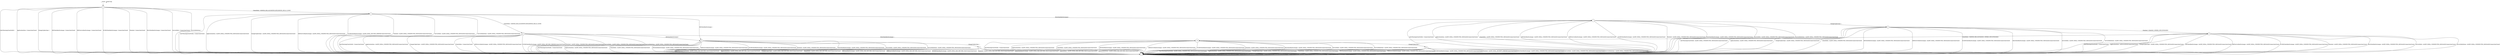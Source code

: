 digraph g {
	graph [name=g];
	__start0	[shape=none];
	__start0 -> __start0	[key=0,
		label="Self loop"];
	s0	[label=0,
		shape=circle];
	__start0 -> s0	[key=0];
	s1	[label=1,
		shape=circle];
	s0 -> s1	[key=0,
		label="AlertWarningCloseNotify / -"];
	s0 -> s1	[key=1,
		label="ApplicationData / ConnectionClosed"];
	s0 -> s1	[key=2,
		label="ChangeCipherSpec / -"];
	s0 -> s1	[key=3,
		label="DHClientKeyExchange / ConnectionClosed"];
	s0 -> s1	[key=4,
		label="DHEServerKeyExchange / ConnectionClosed"];
	s0 -> s1	[key=5,
		label="ECDHClientKeyExchange / ConnectionClosed"];
	s0 -> s1	[key=6,
		label="Finished / ConnectionClosed"];
	s0 -> s1	[key=7,
		label="RSAClientKeyExchange / ConnectionClosed"];
	s0 -> s1	[key=8,
		label="ServerHello / ConnectionClosed"];
	s0 -> s1	[key=9,
		label="ServerHelloDone / -"];
	s2	[label=2,
		shape=circle];
	s0 -> s2	[key=0,
		label="ClientHello / SERVER_HELLO|CERTIFICATE|SERVER_HELLO_DONE"];
	s1 -> s1	[key=0,
		label="AlertWarningCloseNotify / ConnectionClosed"];
	s1 -> s1	[key=1,
		label="ApplicationData / ConnectionClosed"];
	s1 -> s1	[key=2,
		label="ChangeCipherSpec / ConnectionClosed"];
	s1 -> s1	[key=3,
		label="ClientHello / ConnectionClosed"];
	s1 -> s1	[key=4,
		label="DHClientKeyExchange / ConnectionClosed"];
	s1 -> s1	[key=5,
		label="DHEServerKeyExchange / ConnectionClosed"];
	s1 -> s1	[key=6,
		label="ECDHClientKeyExchange / ConnectionClosed"];
	s1 -> s1	[key=7,
		label="Finished / ConnectionClosed"];
	s1 -> s1	[key=8,
		label="RSAClientKeyExchange / ConnectionClosed"];
	s1 -> s1	[key=9,
		label="ServerHello / ConnectionClosed"];
	s1 -> s1	[key=10,
		label="ServerHelloDone / ConnectionClosed"];
	s2 -> s1	[key=0,
		label="AlertWarningCloseNotify / ConnectionClosed"];
	s2 -> s1	[key=1,
		label="ApplicationData / ALERT_FATAL_UNEXPECTED_MESSAGE|ConnectionClosed"];
	s2 -> s1	[key=2,
		label="ChangeCipherSpec / ALERT_FATAL_UNEXPECTED_MESSAGE|ConnectionClosed"];
	s2 -> s1	[key=3,
		label="DHEServerKeyExchange / ALERT_FATAL_UNEXPECTED_MESSAGE|ConnectionClosed"];
	s2 -> s1	[key=4,
		label="ECDHClientKeyExchange / ALERT_FATAL_DECODE_ERROR|ConnectionClosed"];
	s2 -> s1	[key=5,
		label="Finished / ALERT_FATAL_UNEXPECTED_MESSAGE|ConnectionClosed"];
	s2 -> s1	[key=6,
		label="ServerHello / ALERT_FATAL_UNEXPECTED_MESSAGE|ConnectionClosed"];
	s2 -> s1	[key=7,
		label="ServerHelloDone / ALERT_FATAL_UNEXPECTED_MESSAGE|ConnectionClosed"];
	s3	[label=3,
		shape=circle];
	s2 -> s3	[key=0,
		label="ClientHello / SERVER_HELLO|CERTIFICATE|SERVER_HELLO_DONE"];
	s4	[label=4,
		shape=circle];
	s2 -> s4	[key=0,
		label="DHClientKeyExchange / -"];
	s7	[label=7,
		shape=circle];
	s2 -> s7	[key=0,
		label="RSAClientKeyExchange / -"];
	s3 -> s1	[key=0,
		label="AlertWarningCloseNotify / ConnectionClosed"];
	s3 -> s1	[key=1,
		label="ApplicationData / ALERT_FATAL_UNEXPECTED_MESSAGE|ConnectionClosed"];
	s3 -> s1	[key=2,
		label="ChangeCipherSpec / ALERT_FATAL_UNEXPECTED_MESSAGE|ConnectionClosed"];
	s3 -> s1	[key=3,
		label="ClientHello / ConnectionClosed"];
	s3 -> s1	[key=4,
		label="DHEServerKeyExchange / ALERT_FATAL_UNEXPECTED_MESSAGE|ConnectionClosed"];
	s3 -> s1	[key=5,
		label="ECDHClientKeyExchange / ALERT_FATAL_DECODE_ERROR|ConnectionClosed"];
	s3 -> s1	[key=6,
		label="Finished / ALERT_FATAL_UNEXPECTED_MESSAGE|ConnectionClosed"];
	s3 -> s1	[key=7,
		label="ServerHello / ALERT_FATAL_UNEXPECTED_MESSAGE|ConnectionClosed"];
	s3 -> s1	[key=8,
		label="ServerHelloDone / ALERT_FATAL_UNEXPECTED_MESSAGE|ConnectionClosed"];
	s3 -> s4	[key=0,
		label="DHClientKeyExchange / -"];
	s10	[label=10,
		shape=circle];
	s3 -> s10	[key=0,
		label="RSAClientKeyExchange / -"];
	s4 -> s1	[key=0,
		label="AlertWarningCloseNotify / ConnectionClosed"];
	s4 -> s1	[key=1,
		label="ApplicationData / ALERT_FATAL_UNEXPECTED_MESSAGE|ConnectionClosed"];
	s4 -> s1	[key=2,
		label="ClientHello / ALERT_FATAL_UNEXPECTED_MESSAGE|ConnectionClosed"];
	s4 -> s1	[key=3,
		label="DHClientKeyExchange / ALERT_FATAL_UNEXPECTED_MESSAGE|ConnectionClosed"];
	s4 -> s1	[key=4,
		label="DHEServerKeyExchange / ALERT_FATAL_UNEXPECTED_MESSAGE|ConnectionClosed"];
	s4 -> s1	[key=5,
		label="ECDHClientKeyExchange / ALERT_FATAL_UNEXPECTED_MESSAGE|ConnectionClosed"];
	s4 -> s1	[key=6,
		label="Finished / ALERT_FATAL_UNEXPECTED_MESSAGE|ConnectionClosed"];
	s4 -> s1	[key=7,
		label="RSAClientKeyExchange / ALERT_FATAL_UNEXPECTED_MESSAGE|ConnectionClosed"];
	s4 -> s1	[key=8,
		label="ServerHello / ALERT_FATAL_UNEXPECTED_MESSAGE|ConnectionClosed"];
	s4 -> s1	[key=9,
		label="ServerHelloDone / ALERT_FATAL_UNEXPECTED_MESSAGE|ConnectionClosed"];
	s5	[label=5,
		shape=circle];
	s4 -> s5	[key=0,
		label="ChangeCipherSpec / -"];
	s5 -> s1	[key=0,
		label="AlertWarningCloseNotify / ALERT_FATAL_BAD_RECORD_MAC|ConnectionClosed"];
	s5 -> s1	[key=1,
		label="ApplicationData / ALERT_FATAL_BAD_RECORD_MAC|ConnectionClosed"];
	s5 -> s1	[key=2,
		label="ChangeCipherSpec / ALERT_FATAL_BAD_RECORD_MAC|ConnectionClosed"];
	s5 -> s1	[key=3,
		label="ClientHello / ALERT_FATAL_BAD_RECORD_MAC|ConnectionClosed"];
	s5 -> s1	[key=4,
		label="DHClientKeyExchange / ALERT_FATAL_BAD_RECORD_MAC|ConnectionClosed"];
	s5 -> s1	[key=5,
		label="DHEServerKeyExchange / ALERT_FATAL_BAD_RECORD_MAC|ConnectionClosed"];
	s5 -> s1	[key=6,
		label="ECDHClientKeyExchange / ALERT_FATAL_BAD_RECORD_MAC|ConnectionClosed"];
	s5 -> s1	[key=7,
		label="Finished / ALERT_FATAL_BAD_RECORD_MAC|ConnectionClosed"];
	s5 -> s1	[key=8,
		label="RSAClientKeyExchange / ALERT_FATAL_BAD_RECORD_MAC|ConnectionClosed"];
	s5 -> s1	[key=9,
		label="ServerHello / ALERT_FATAL_BAD_RECORD_MAC|ConnectionClosed"];
	s5 -> s1	[key=10,
		label="ServerHelloDone / ALERT_FATAL_BAD_RECORD_MAC|ConnectionClosed"];
	s6	[label=6,
		shape=circle];
	s6 -> s1	[key=0,
		label="AlertWarningCloseNotify / ALERT_FATAL_UNEXPECTED_MESSAGE|ConnectionClosed"];
	s6 -> s1	[key=1,
		label="ApplicationData / ALERT_FATAL_UNEXPECTED_MESSAGE|ConnectionClosed"];
	s6 -> s1	[key=2,
		label="ChangeCipherSpec / ALERT_FATAL_UNEXPECTED_MESSAGE|ConnectionClosed"];
	s6 -> s1	[key=3,
		label="ClientHello / ALERT_FATAL_UNEXPECTED_MESSAGE|ConnectionClosed"];
	s6 -> s1	[key=4,
		label="DHClientKeyExchange / ALERT_FATAL_UNEXPECTED_MESSAGE|ConnectionClosed"];
	s6 -> s1	[key=5,
		label="DHEServerKeyExchange / ALERT_FATAL_UNEXPECTED_MESSAGE|ConnectionClosed"];
	s6 -> s1	[key=6,
		label="ECDHClientKeyExchange / ALERT_FATAL_UNEXPECTED_MESSAGE|ConnectionClosed"];
	s6 -> s1	[key=7,
		label="RSAClientKeyExchange / ALERT_FATAL_UNEXPECTED_MESSAGE|ConnectionClosed"];
	s6 -> s1	[key=8,
		label="ServerHello / ALERT_FATAL_UNEXPECTED_MESSAGE|ConnectionClosed"];
	s6 -> s1	[key=9,
		label="ServerHelloDone / ALERT_FATAL_UNEXPECTED_MESSAGE|ConnectionClosed"];
	s8	[label=8,
		shape=circle];
	s6 -> s8	[key=0,
		label="Finished / CHANGE_CIPHER_SPEC|FINISHED"];
	s7 -> s1	[key=0,
		label="AlertWarningCloseNotify / ConnectionClosed"];
	s7 -> s1	[key=1,
		label="ApplicationData / ALERT_FATAL_UNEXPECTED_MESSAGE|ConnectionClosed"];
	s7 -> s1	[key=2,
		label="ClientHello / ALERT_FATAL_UNEXPECTED_MESSAGE|ConnectionClosed"];
	s7 -> s1	[key=3,
		label="DHClientKeyExchange / ALERT_FATAL_UNEXPECTED_MESSAGE|ConnectionClosed"];
	s7 -> s1	[key=4,
		label="DHEServerKeyExchange / ALERT_FATAL_UNEXPECTED_MESSAGE|ConnectionClosed"];
	s7 -> s1	[key=5,
		label="ECDHClientKeyExchange / ALERT_FATAL_UNEXPECTED_MESSAGE|ConnectionClosed"];
	s7 -> s1	[key=6,
		label="Finished / ALERT_FATAL_UNEXPECTED_MESSAGE|ConnectionClosed"];
	s7 -> s1	[key=7,
		label="RSAClientKeyExchange / ALERT_FATAL_UNEXPECTED_MESSAGE|ConnectionClosed"];
	s7 -> s1	[key=8,
		label="ServerHello / ALERT_FATAL_UNEXPECTED_MESSAGE|ConnectionClosed"];
	s7 -> s1	[key=9,
		label="ServerHelloDone / ALERT_FATAL_UNEXPECTED_MESSAGE|ConnectionClosed"];
	s7 -> s6	[key=0,
		label="ChangeCipherSpec / -"];
	s8 -> s1	[key=0,
		label="AlertWarningCloseNotify / ConnectionClosed"];
	s8 -> s1	[key=1,
		label="ApplicationData / APPLICATION|ConnectionClosed"];
	s8 -> s1	[key=2,
		label="ChangeCipherSpec / ALERT_FATAL_UNEXPECTED_MESSAGE|ConnectionClosed"];
	s8 -> s1	[key=3,
		label="DHClientKeyExchange / ALERT_FATAL_UNEXPECTED_MESSAGE|ConnectionClosed"];
	s8 -> s1	[key=4,
		label="DHEServerKeyExchange / ALERT_FATAL_UNEXPECTED_MESSAGE|ConnectionClosed"];
	s8 -> s1	[key=5,
		label="ECDHClientKeyExchange / ALERT_FATAL_UNEXPECTED_MESSAGE|ConnectionClosed"];
	s8 -> s1	[key=6,
		label="Finished / ALERT_FATAL_UNEXPECTED_MESSAGE|ConnectionClosed"];
	s8 -> s1	[key=7,
		label="RSAClientKeyExchange / ALERT_FATAL_UNEXPECTED_MESSAGE|ConnectionClosed"];
	s8 -> s1	[key=8,
		label="ServerHello / ALERT_FATAL_UNEXPECTED_MESSAGE|ConnectionClosed"];
	s8 -> s1	[key=9,
		label="ServerHelloDone / ALERT_FATAL_UNEXPECTED_MESSAGE|ConnectionClosed"];
	s8 -> s10	[key=0,
		label="ClientHello / SERVER_HELLO|CHANGE_CIPHER_SPEC|FINISHED"];
	s9	[label=9,
		shape=circle];
	s9 -> s1	[key=0,
		label="AlertWarningCloseNotify / ALERT_FATAL_UNEXPECTED_MESSAGE|ConnectionClosed"];
	s9 -> s1	[key=1,
		label="ApplicationData / ALERT_FATAL_UNEXPECTED_MESSAGE|ConnectionClosed"];
	s9 -> s1	[key=2,
		label="ChangeCipherSpec / ALERT_FATAL_UNEXPECTED_MESSAGE|ConnectionClosed"];
	s9 -> s1	[key=3,
		label="ClientHello / ALERT_FATAL_UNEXPECTED_MESSAGE|ConnectionClosed"];
	s9 -> s1	[key=4,
		label="DHClientKeyExchange / ALERT_FATAL_UNEXPECTED_MESSAGE|ConnectionClosed"];
	s9 -> s1	[key=5,
		label="DHEServerKeyExchange / ALERT_FATAL_UNEXPECTED_MESSAGE|ConnectionClosed"];
	s9 -> s1	[key=6,
		label="ECDHClientKeyExchange / ALERT_FATAL_UNEXPECTED_MESSAGE|ConnectionClosed"];
	s9 -> s1	[key=7,
		label="Finished / ALERT_FATAL_DECRYPT_ERROR|ConnectionClosed"];
	s9 -> s1	[key=8,
		label="RSAClientKeyExchange / ALERT_FATAL_UNEXPECTED_MESSAGE|ConnectionClosed"];
	s9 -> s1	[key=9,
		label="ServerHello / ALERT_FATAL_UNEXPECTED_MESSAGE|ConnectionClosed"];
	s9 -> s1	[key=10,
		label="ServerHelloDone / ALERT_FATAL_UNEXPECTED_MESSAGE|ConnectionClosed"];
	s10 -> s1	[key=0,
		label="AlertWarningCloseNotify / ConnectionClosed"];
	s10 -> s1	[key=1,
		label="ApplicationData / ALERT_FATAL_UNEXPECTED_MESSAGE|ConnectionClosed"];
	s10 -> s1	[key=2,
		label="ClientHello / ALERT_FATAL_UNEXPECTED_MESSAGE|ConnectionClosed"];
	s10 -> s1	[key=3,
		label="DHClientKeyExchange / ALERT_FATAL_UNEXPECTED_MESSAGE|ConnectionClosed"];
	s10 -> s1	[key=4,
		label="DHEServerKeyExchange / ALERT_FATAL_UNEXPECTED_MESSAGE|ConnectionClosed"];
	s10 -> s1	[key=5,
		label="ECDHClientKeyExchange / ALERT_FATAL_UNEXPECTED_MESSAGE|ConnectionClosed"];
	s10 -> s1	[key=6,
		label="Finished / ALERT_FATAL_UNEXPECTED_MESSAGE|ConnectionClosed"];
	s10 -> s1	[key=7,
		label="RSAClientKeyExchange / ALERT_FATAL_UNEXPECTED_MESSAGE|ConnectionClosed"];
	s10 -> s1	[key=8,
		label="ServerHello / ALERT_FATAL_UNEXPECTED_MESSAGE|ConnectionClosed"];
	s10 -> s1	[key=9,
		label="ServerHelloDone / ALERT_FATAL_UNEXPECTED_MESSAGE|ConnectionClosed"];
	s10 -> s9	[key=0,
		label="ChangeCipherSpec / -"];
}
